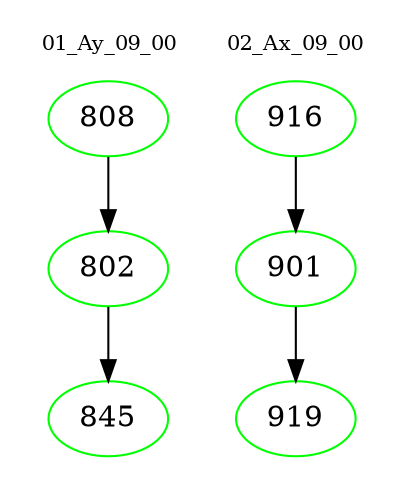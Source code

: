 digraph{
subgraph cluster_0 {
color = white
label = "01_Ay_09_00";
fontsize=10;
T0_808 [label="808", color="green"]
T0_808 -> T0_802 [color="black"]
T0_802 [label="802", color="green"]
T0_802 -> T0_845 [color="black"]
T0_845 [label="845", color="green"]
}
subgraph cluster_1 {
color = white
label = "02_Ax_09_00";
fontsize=10;
T1_916 [label="916", color="green"]
T1_916 -> T1_901 [color="black"]
T1_901 [label="901", color="green"]
T1_901 -> T1_919 [color="black"]
T1_919 [label="919", color="green"]
}
}
